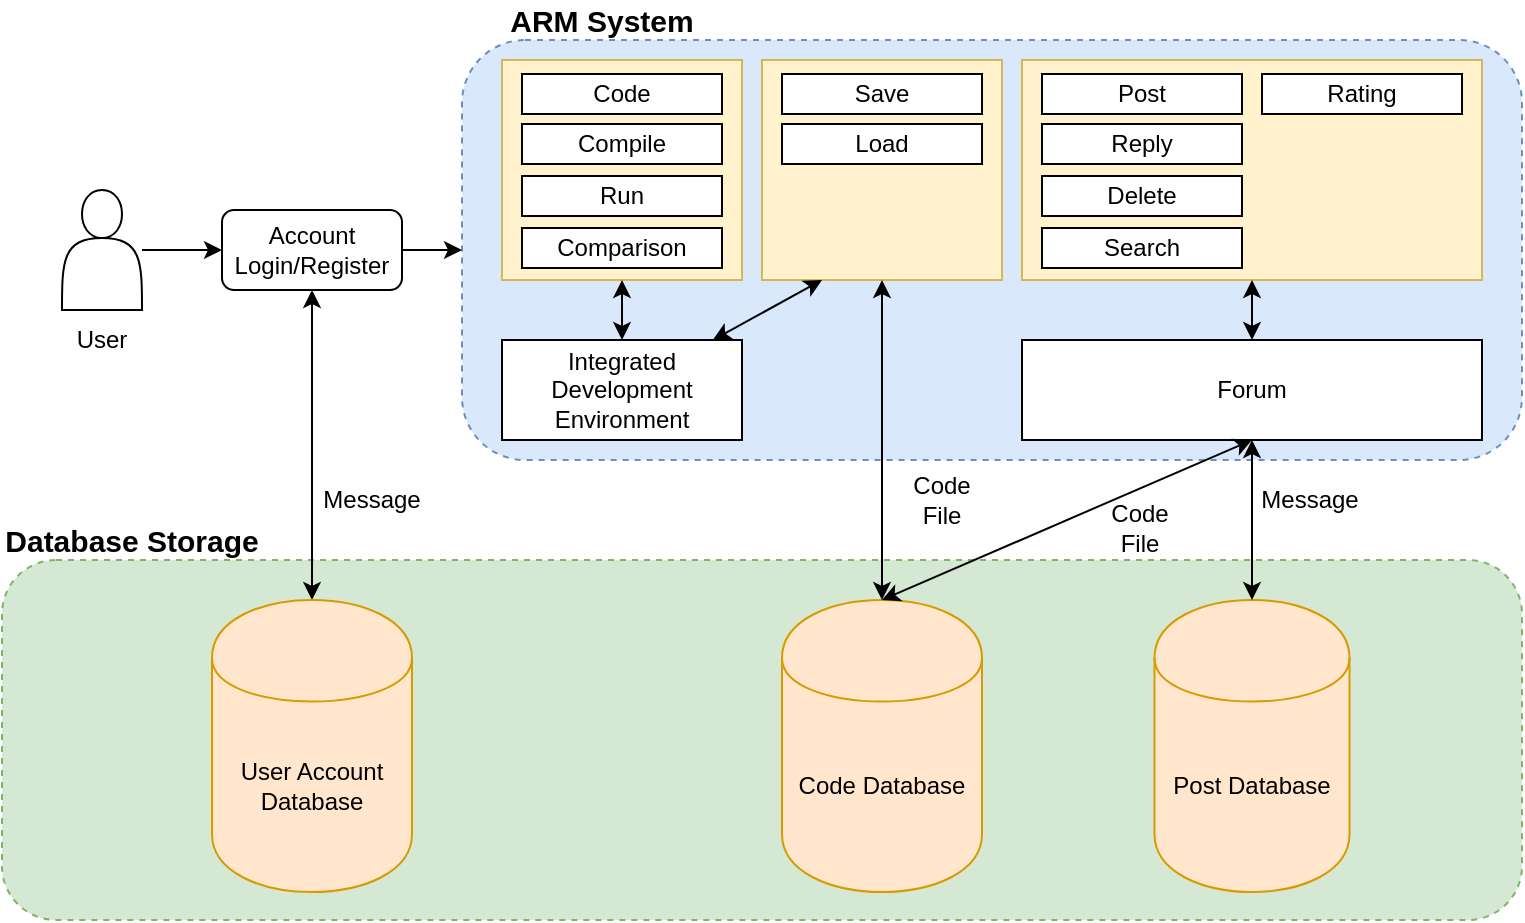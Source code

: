 <mxfile version="12.7.9" type="device"><diagram id="rUq5YvCPVa1X6ATb7xG9" name="Page-1"><mxGraphModel dx="1038" dy="548" grid="1" gridSize="10" guides="1" tooltips="1" connect="1" arrows="1" fold="1" page="1" pageScale="1" pageWidth="1169" pageHeight="827" math="0" shadow="0"><root><mxCell id="0"/><mxCell id="1" parent="0"/><mxCell id="Gu3yaURoc7O6GQ2ID9qv-1" value="" style="rounded=1;whiteSpace=wrap;html=1;dashed=1;fillColor=#dae8fc;strokeColor=#6c8ebf;" parent="1" vertex="1"><mxGeometry x="300" y="70" width="530" height="210" as="geometry"/></mxCell><mxCell id="Gu3yaURoc7O6GQ2ID9qv-33" value="" style="rounded=0;whiteSpace=wrap;html=1;fillColor=#fff2cc;strokeColor=#d6b656;" parent="1" vertex="1"><mxGeometry x="450" y="80" width="120" height="110" as="geometry"/></mxCell><mxCell id="Gu3yaURoc7O6GQ2ID9qv-2" value="" style="rounded=1;whiteSpace=wrap;html=1;dashed=1;fillColor=#d5e8d4;strokeColor=#82b366;" parent="1" vertex="1"><mxGeometry x="70" y="330" width="760" height="180" as="geometry"/></mxCell><mxCell id="Gu3yaURoc7O6GQ2ID9qv-7" style="edgeStyle=orthogonalEdgeStyle;rounded=0;orthogonalLoop=1;jettySize=auto;html=1;" parent="1" source="Gu3yaURoc7O6GQ2ID9qv-3" target="Gu3yaURoc7O6GQ2ID9qv-5" edge="1"><mxGeometry relative="1" as="geometry"/></mxCell><mxCell id="Gu3yaURoc7O6GQ2ID9qv-3" value="" style="shape=actor;whiteSpace=wrap;html=1;" parent="1" vertex="1"><mxGeometry x="100" y="145" width="40" height="60" as="geometry"/></mxCell><mxCell id="Gu3yaURoc7O6GQ2ID9qv-6" style="edgeStyle=orthogonalEdgeStyle;rounded=0;orthogonalLoop=1;jettySize=auto;html=1;" parent="1" source="Gu3yaURoc7O6GQ2ID9qv-5" target="Gu3yaURoc7O6GQ2ID9qv-1" edge="1"><mxGeometry relative="1" as="geometry"/></mxCell><mxCell id="Gu3yaURoc7O6GQ2ID9qv-5" value="Account Login/Register" style="rounded=1;whiteSpace=wrap;html=1;" parent="1" vertex="1"><mxGeometry x="180" y="155" width="90" height="40" as="geometry"/></mxCell><mxCell id="Gu3yaURoc7O6GQ2ID9qv-8" value="Integrated Development Environment" style="rounded=0;whiteSpace=wrap;html=1;" parent="1" vertex="1"><mxGeometry x="320" y="220" width="120" height="50" as="geometry"/></mxCell><mxCell id="Gu3yaURoc7O6GQ2ID9qv-9" value="" style="rounded=0;whiteSpace=wrap;html=1;fillColor=#fff2cc;strokeColor=#d6b656;" parent="1" vertex="1"><mxGeometry x="320" y="80" width="120" height="110" as="geometry"/></mxCell><mxCell id="Gu3yaURoc7O6GQ2ID9qv-10" value="Code" style="rounded=0;whiteSpace=wrap;html=1;" parent="1" vertex="1"><mxGeometry x="330" y="87" width="100" height="20" as="geometry"/></mxCell><mxCell id="Gu3yaURoc7O6GQ2ID9qv-11" value="Compile" style="rounded=0;whiteSpace=wrap;html=1;" parent="1" vertex="1"><mxGeometry x="330" y="112" width="100" height="20" as="geometry"/></mxCell><mxCell id="Gu3yaURoc7O6GQ2ID9qv-12" value="Run" style="rounded=0;whiteSpace=wrap;html=1;" parent="1" vertex="1"><mxGeometry x="330" y="138" width="100" height="20" as="geometry"/></mxCell><mxCell id="Gu3yaURoc7O6GQ2ID9qv-13" value="Comparison" style="rounded=0;whiteSpace=wrap;html=1;" parent="1" vertex="1"><mxGeometry x="330" y="164" width="100" height="20" as="geometry"/></mxCell><mxCell id="Gu3yaURoc7O6GQ2ID9qv-15" value="" style="endArrow=classic;startArrow=classic;html=1;entryX=0.5;entryY=1;entryDx=0;entryDy=0;exitX=0.5;exitY=0;exitDx=0;exitDy=0;" parent="1" source="Gu3yaURoc7O6GQ2ID9qv-8" target="Gu3yaURoc7O6GQ2ID9qv-9" edge="1"><mxGeometry width="50" height="50" relative="1" as="geometry"><mxPoint x="350" y="230" as="sourcePoint"/><mxPoint x="400" y="180" as="targetPoint"/></mxGeometry></mxCell><mxCell id="Gu3yaURoc7O6GQ2ID9qv-17" value="Save" style="rounded=0;whiteSpace=wrap;html=1;" parent="1" vertex="1"><mxGeometry x="460" y="87" width="100" height="20" as="geometry"/></mxCell><mxCell id="Gu3yaURoc7O6GQ2ID9qv-18" value="Load" style="rounded=0;whiteSpace=wrap;html=1;" parent="1" vertex="1"><mxGeometry x="460" y="112" width="100" height="20" as="geometry"/></mxCell><mxCell id="Gu3yaURoc7O6GQ2ID9qv-19" value="" style="endArrow=classic;startArrow=classic;html=1;entryX=0.5;entryY=1;entryDx=0;entryDy=0;exitX=0.5;exitY=0;exitDx=0;exitDy=0;" parent="1" source="Gu3yaURoc7O6GQ2ID9qv-35" target="Gu3yaURoc7O6GQ2ID9qv-5" edge="1"><mxGeometry width="50" height="50" relative="1" as="geometry"><mxPoint x="130" y="329" as="sourcePoint"/><mxPoint x="150" y="260" as="targetPoint"/></mxGeometry></mxCell><mxCell id="Gu3yaURoc7O6GQ2ID9qv-21" value="Forum" style="rounded=0;whiteSpace=wrap;html=1;" parent="1" vertex="1"><mxGeometry x="580" y="220" width="230" height="50" as="geometry"/></mxCell><mxCell id="Gu3yaURoc7O6GQ2ID9qv-23" value="" style="rounded=0;whiteSpace=wrap;html=1;fillColor=#fff2cc;strokeColor=#d6b656;" parent="1" vertex="1"><mxGeometry x="580" y="80" width="230" height="110" as="geometry"/></mxCell><mxCell id="Gu3yaURoc7O6GQ2ID9qv-24" value="Post" style="rounded=0;whiteSpace=wrap;html=1;" parent="1" vertex="1"><mxGeometry x="590" y="87" width="100" height="20" as="geometry"/></mxCell><mxCell id="Gu3yaURoc7O6GQ2ID9qv-25" value="Reply" style="rounded=0;whiteSpace=wrap;html=1;" parent="1" vertex="1"><mxGeometry x="590" y="112" width="100" height="20" as="geometry"/></mxCell><mxCell id="Gu3yaURoc7O6GQ2ID9qv-26" value="Delete" style="rounded=0;whiteSpace=wrap;html=1;" parent="1" vertex="1"><mxGeometry x="590" y="138" width="100" height="20" as="geometry"/></mxCell><mxCell id="Gu3yaURoc7O6GQ2ID9qv-27" value="Search" style="rounded=0;whiteSpace=wrap;html=1;" parent="1" vertex="1"><mxGeometry x="590" y="164" width="100" height="20" as="geometry"/></mxCell><mxCell id="Gu3yaURoc7O6GQ2ID9qv-28" value="Rating" style="rounded=0;whiteSpace=wrap;html=1;" parent="1" vertex="1"><mxGeometry x="700" y="87" width="100" height="20" as="geometry"/></mxCell><mxCell id="Gu3yaURoc7O6GQ2ID9qv-31" value="" style="endArrow=classic;startArrow=classic;html=1;entryX=0.5;entryY=1;entryDx=0;entryDy=0;exitX=0.5;exitY=0;exitDx=0;exitDy=0;" parent="1" source="Gu3yaURoc7O6GQ2ID9qv-21" target="Gu3yaURoc7O6GQ2ID9qv-23" edge="1"><mxGeometry width="50" height="50" relative="1" as="geometry"><mxPoint x="640" y="250" as="sourcePoint"/><mxPoint x="690" y="200" as="targetPoint"/></mxGeometry></mxCell><mxCell id="Gu3yaURoc7O6GQ2ID9qv-34" value="" style="endArrow=classic;startArrow=classic;html=1;entryX=0.25;entryY=1;entryDx=0;entryDy=0;" parent="1" source="Gu3yaURoc7O6GQ2ID9qv-8" target="Gu3yaURoc7O6GQ2ID9qv-33" edge="1"><mxGeometry width="50" height="50" relative="1" as="geometry"><mxPoint x="450" y="270" as="sourcePoint"/><mxPoint x="500" y="220" as="targetPoint"/></mxGeometry></mxCell><mxCell id="Gu3yaURoc7O6GQ2ID9qv-35" value="User Account Database" style="shape=cylinder;whiteSpace=wrap;html=1;boundedLbl=1;backgroundOutline=1;fillColor=#ffe6cc;strokeColor=#d79b00;" parent="1" vertex="1"><mxGeometry x="175" y="350" width="100" height="146" as="geometry"/></mxCell><mxCell id="Gu3yaURoc7O6GQ2ID9qv-37" value="Code Database" style="shape=cylinder;whiteSpace=wrap;html=1;boundedLbl=1;backgroundOutline=1;fillColor=#ffe6cc;strokeColor=#d79b00;" parent="1" vertex="1"><mxGeometry x="460" y="350" width="100" height="146" as="geometry"/></mxCell><mxCell id="Gu3yaURoc7O6GQ2ID9qv-38" value="" style="endArrow=classic;startArrow=classic;html=1;entryX=0.5;entryY=1;entryDx=0;entryDy=0;exitX=0.5;exitY=0;exitDx=0;exitDy=0;" parent="1" source="Gu3yaURoc7O6GQ2ID9qv-37" target="Gu3yaURoc7O6GQ2ID9qv-33" edge="1"><mxGeometry width="50" height="50" relative="1" as="geometry"><mxPoint x="360" y="340" as="sourcePoint"/><mxPoint x="410" y="290" as="targetPoint"/></mxGeometry></mxCell><mxCell id="Gu3yaURoc7O6GQ2ID9qv-40" value="Post Database" style="shape=cylinder;whiteSpace=wrap;html=1;boundedLbl=1;backgroundOutline=1;fillColor=#ffe6cc;strokeColor=#d79b00;" parent="1" vertex="1"><mxGeometry x="646.25" y="350" width="97.5" height="146" as="geometry"/></mxCell><mxCell id="Gu3yaURoc7O6GQ2ID9qv-41" value="" style="endArrow=classic;startArrow=classic;html=1;entryX=0.5;entryY=1;entryDx=0;entryDy=0;exitX=0.5;exitY=0;exitDx=0;exitDy=0;" parent="1" source="Gu3yaURoc7O6GQ2ID9qv-40" target="Gu3yaURoc7O6GQ2ID9qv-21" edge="1"><mxGeometry width="50" height="50" relative="1" as="geometry"><mxPoint x="670" y="340" as="sourcePoint"/><mxPoint x="720" y="290" as="targetPoint"/></mxGeometry></mxCell><mxCell id="Gu3yaURoc7O6GQ2ID9qv-42" value="Message" style="text;html=1;strokeColor=none;fillColor=none;align=center;verticalAlign=middle;whiteSpace=wrap;rounded=0;" parent="1" vertex="1"><mxGeometry x="704" y="290" width="40" height="20" as="geometry"/></mxCell><mxCell id="Gu3yaURoc7O6GQ2ID9qv-45" value="Code File" style="text;html=1;strokeColor=none;fillColor=none;align=center;verticalAlign=middle;whiteSpace=wrap;rounded=0;" parent="1" vertex="1"><mxGeometry x="520" y="290" width="40" height="20" as="geometry"/></mxCell><mxCell id="Gu3yaURoc7O6GQ2ID9qv-46" value="Message" style="text;html=1;strokeColor=none;fillColor=none;align=center;verticalAlign=middle;whiteSpace=wrap;rounded=0;" parent="1" vertex="1"><mxGeometry x="235" y="290" width="40" height="20" as="geometry"/></mxCell><mxCell id="Gu3yaURoc7O6GQ2ID9qv-47" value="User" style="text;html=1;strokeColor=none;fillColor=none;align=center;verticalAlign=middle;whiteSpace=wrap;rounded=0;" parent="1" vertex="1"><mxGeometry x="100" y="210" width="40" height="20" as="geometry"/></mxCell><mxCell id="eLrAOp1B5tmX9kQD1PP7-1" value="&lt;b&gt;&lt;font style=&quot;font-size: 15px&quot;&gt;ARM System&lt;/font&gt;&lt;/b&gt;" style="text;html=1;strokeColor=none;fillColor=none;align=center;verticalAlign=middle;whiteSpace=wrap;rounded=0;" parent="1" vertex="1"><mxGeometry x="320" y="50" width="100" height="20" as="geometry"/></mxCell><mxCell id="eLrAOp1B5tmX9kQD1PP7-2" value="&lt;b&gt;&lt;font style=&quot;font-size: 15px&quot;&gt;Database Storage&lt;/font&gt;&lt;/b&gt;" style="text;html=1;strokeColor=none;fillColor=none;align=center;verticalAlign=middle;whiteSpace=wrap;rounded=0;" parent="1" vertex="1"><mxGeometry x="70" y="310" width="130" height="20" as="geometry"/></mxCell><mxCell id="y2nwkFLCxEKqGVu4tCUP-1" value="" style="endArrow=classic;startArrow=classic;html=1;entryX=0.5;entryY=1;entryDx=0;entryDy=0;exitX=0.5;exitY=0;exitDx=0;exitDy=0;" parent="1" source="Gu3yaURoc7O6GQ2ID9qv-37" target="Gu3yaURoc7O6GQ2ID9qv-21" edge="1"><mxGeometry width="50" height="50" relative="1" as="geometry"><mxPoint x="560" y="350" as="sourcePoint"/><mxPoint x="610" y="300" as="targetPoint"/></mxGeometry></mxCell><mxCell id="y2nwkFLCxEKqGVu4tCUP-2" value="Code File" style="text;html=1;strokeColor=none;fillColor=none;align=center;verticalAlign=middle;whiteSpace=wrap;rounded=0;" parent="1" vertex="1"><mxGeometry x="619" y="304" width="40" height="20" as="geometry"/></mxCell></root></mxGraphModel></diagram></mxfile>